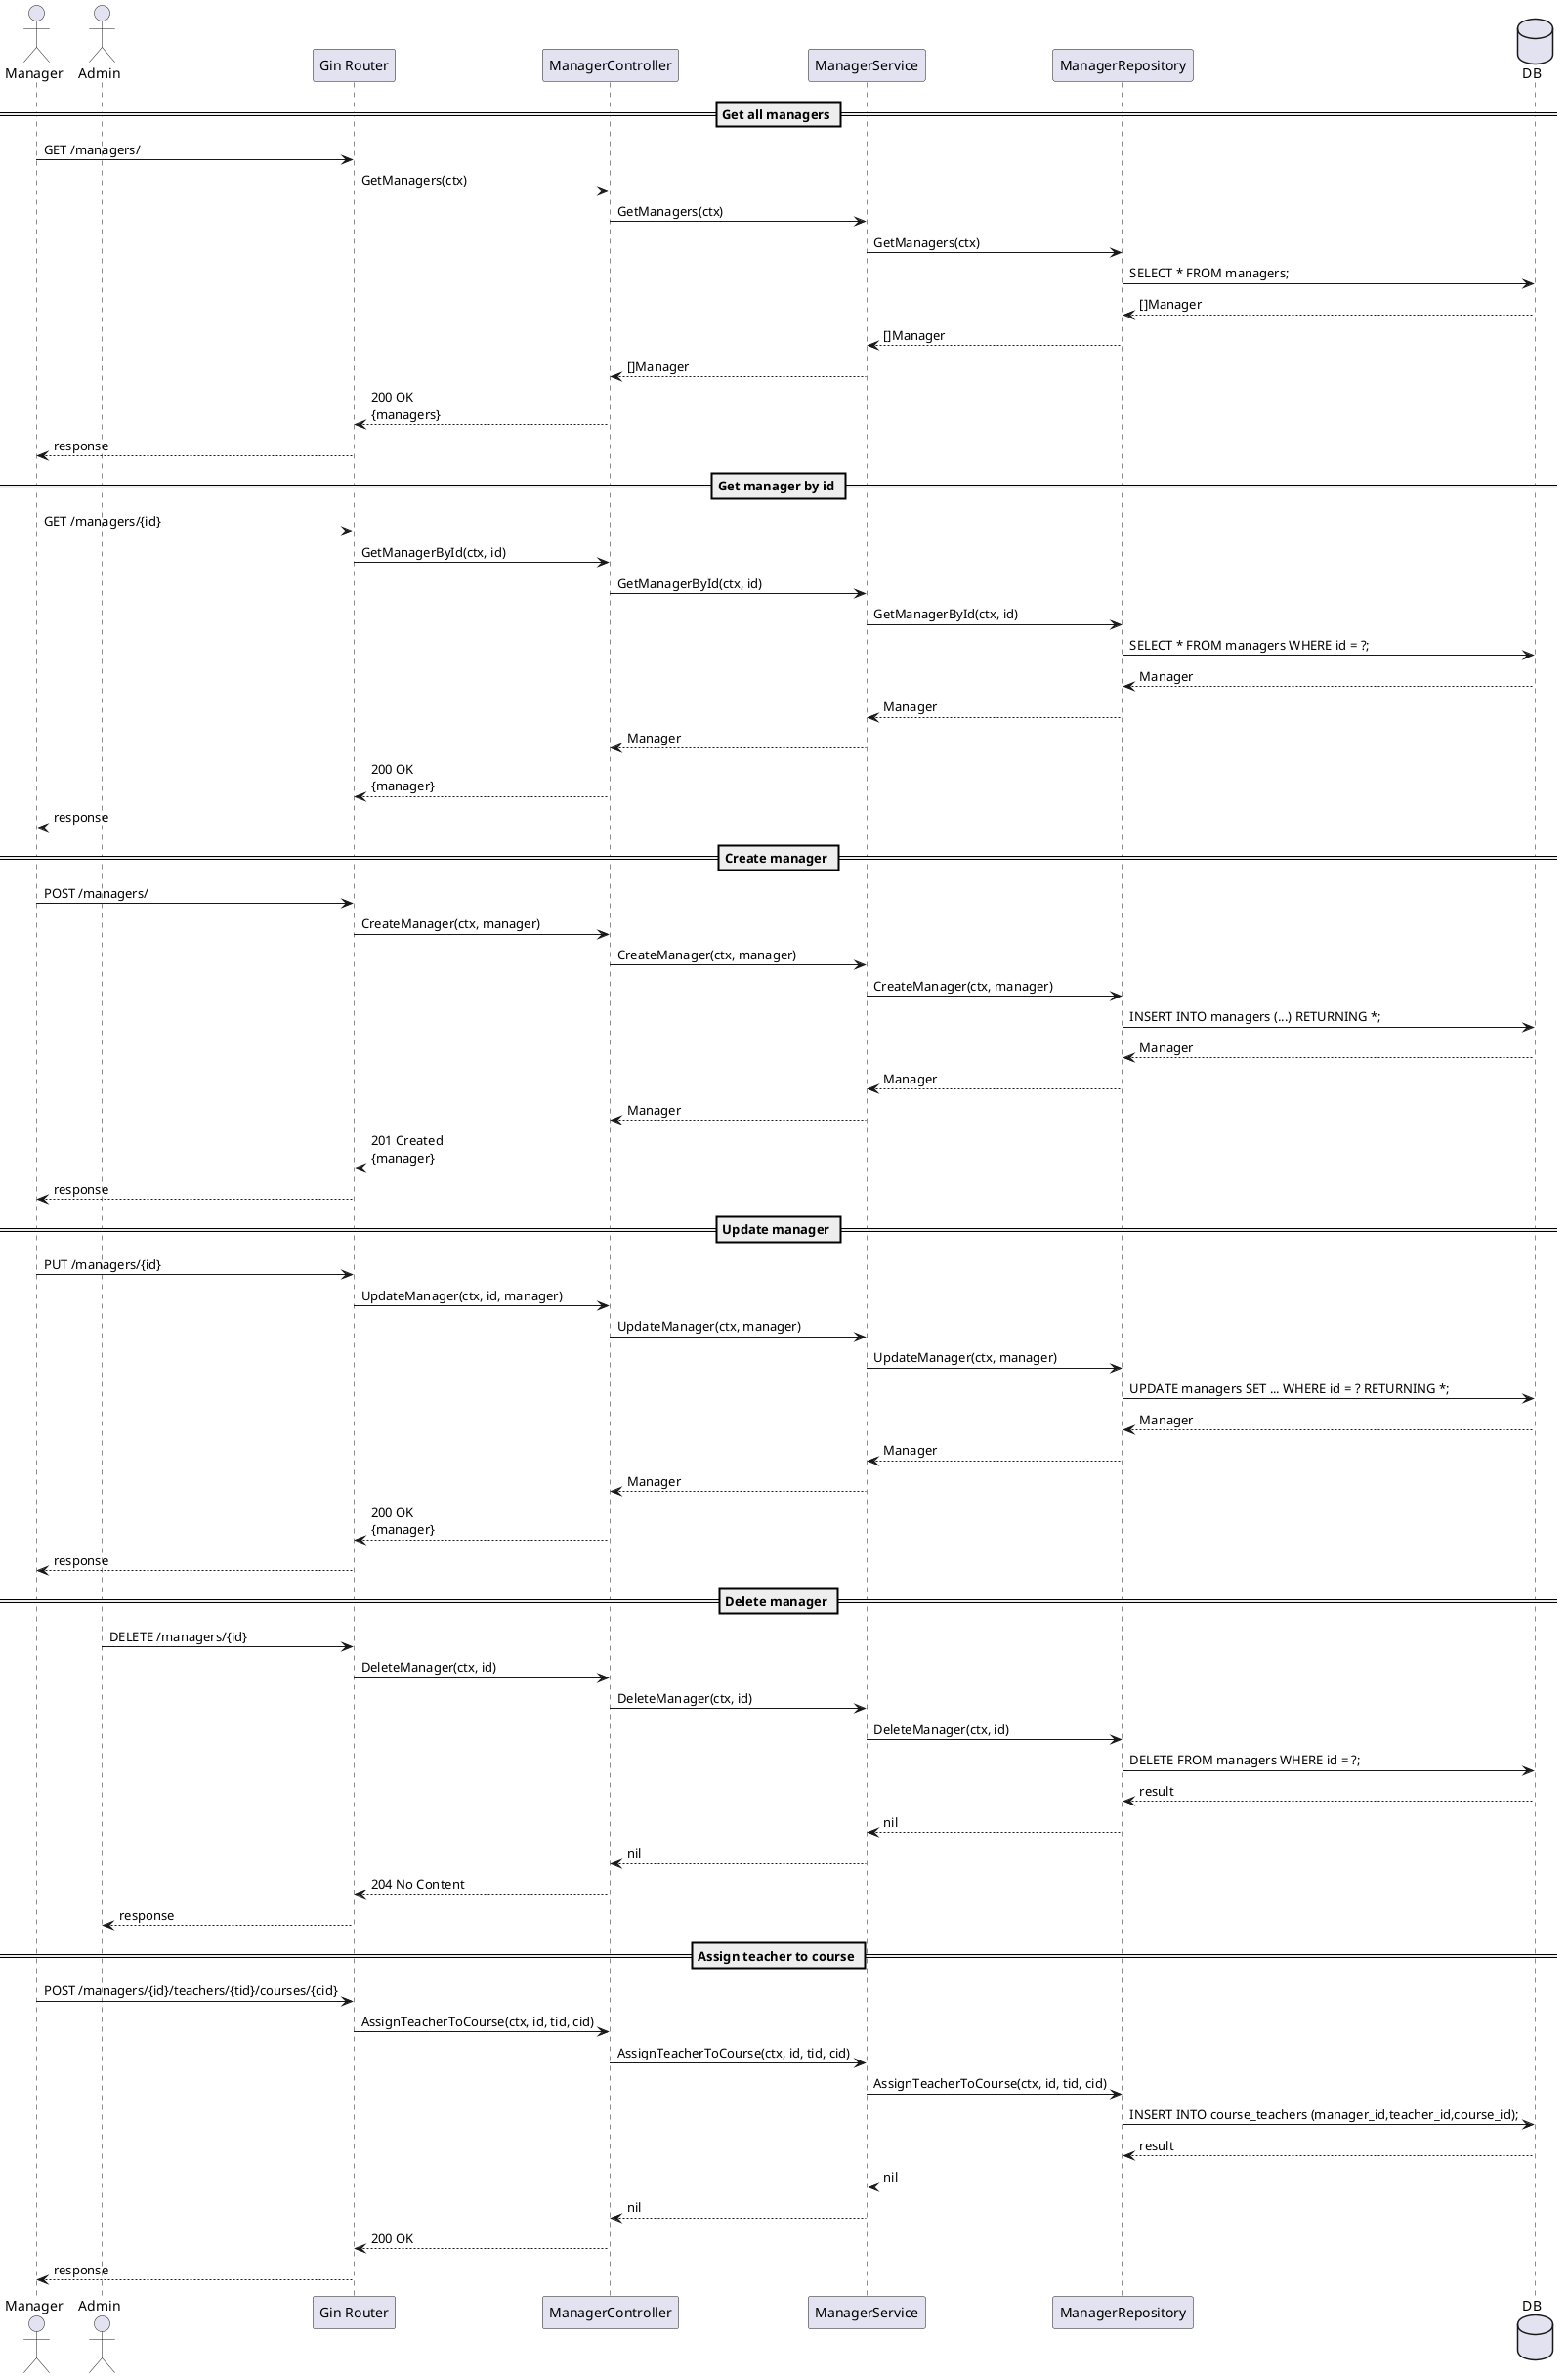 @startuml ManagerOperations
actor Manager
actor Admin
participant "Gin Router" as API
participant ManagerController
participant ManagerService
participant ManagerRepository
database DB

== Get all managers ==
Manager -> API: GET /managers/
API -> ManagerController: GetManagers(ctx)
ManagerController -> ManagerService: GetManagers(ctx)
ManagerService -> ManagerRepository: GetManagers(ctx)
ManagerRepository -> DB: SELECT * FROM managers;
DB --> ManagerRepository: []Manager
ManagerRepository --> ManagerService: []Manager
ManagerService --> ManagerController: []Manager
ManagerController --> API: 200 OK\n{managers}
API --> Manager: response

== Get manager by id ==
Manager -> API: GET /managers/{id}
API -> ManagerController: GetManagerById(ctx, id)
ManagerController -> ManagerService: GetManagerById(ctx, id)
ManagerService -> ManagerRepository: GetManagerById(ctx, id)
ManagerRepository -> DB: SELECT * FROM managers WHERE id = ?;
DB --> ManagerRepository: Manager
ManagerRepository --> ManagerService: Manager
ManagerService --> ManagerController: Manager
ManagerController --> API: 200 OK\n{manager}
API --> Manager: response

== Create manager ==
Manager -> API: POST /managers/
API -> ManagerController: CreateManager(ctx, manager)
ManagerController -> ManagerService: CreateManager(ctx, manager)
ManagerService -> ManagerRepository: CreateManager(ctx, manager)
ManagerRepository -> DB: INSERT INTO managers (...) RETURNING *;
DB --> ManagerRepository: Manager
ManagerRepository --> ManagerService: Manager
ManagerService --> ManagerController: Manager
ManagerController --> API: 201 Created\n{manager}
API --> Manager: response

== Update manager ==
Manager -> API: PUT /managers/{id}
API -> ManagerController: UpdateManager(ctx, id, manager)
ManagerController -> ManagerService: UpdateManager(ctx, manager)
ManagerService -> ManagerRepository: UpdateManager(ctx, manager)
ManagerRepository -> DB: UPDATE managers SET ... WHERE id = ? RETURNING *;
DB --> ManagerRepository: Manager
ManagerRepository --> ManagerService: Manager
ManagerService --> ManagerController: Manager
ManagerController --> API: 200 OK\n{manager}
API --> Manager: response

== Delete manager ==
Admin -> API: DELETE /managers/{id}
API -> ManagerController: DeleteManager(ctx, id)
ManagerController -> ManagerService: DeleteManager(ctx, id)
ManagerService -> ManagerRepository: DeleteManager(ctx, id)
ManagerRepository -> DB: DELETE FROM managers WHERE id = ?;
DB --> ManagerRepository: result
ManagerRepository --> ManagerService: nil
ManagerService --> ManagerController: nil
ManagerController --> API: 204 No Content
API --> Admin: response

== Assign teacher to course ==
Manager -> API: POST /managers/{id}/teachers/{tid}/courses/{cid}
API -> ManagerController: AssignTeacherToCourse(ctx, id, tid, cid)
ManagerController -> ManagerService: AssignTeacherToCourse(ctx, id, tid, cid)
ManagerService -> ManagerRepository: AssignTeacherToCourse(ctx, id, tid, cid)
ManagerRepository -> DB: INSERT INTO course_teachers (manager_id,teacher_id,course_id);
DB --> ManagerRepository: result
ManagerRepository --> ManagerService: nil
ManagerService --> ManagerController: nil
ManagerController --> API: 200 OK
API --> Manager: response
@enduml